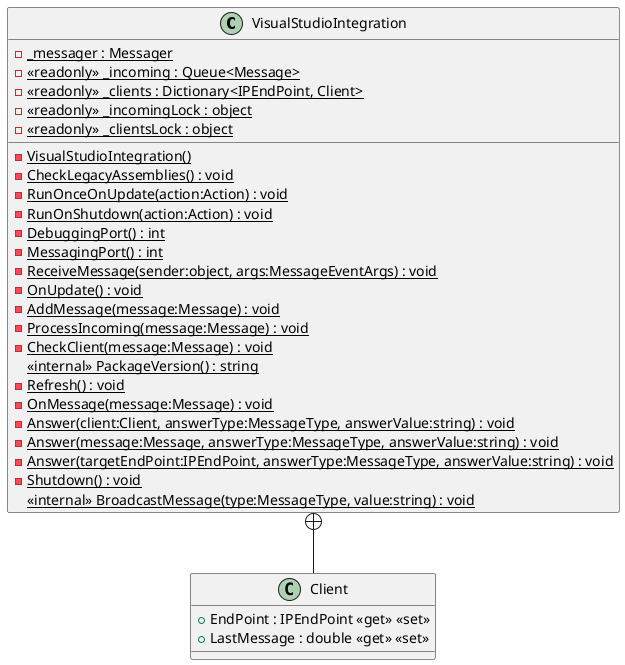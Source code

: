 @startuml
class VisualStudioIntegration {
    - {static} _messager : Messager
    - {static} <<readonly>> _incoming : Queue<Message>
    - {static} <<readonly>> _clients : Dictionary<IPEndPoint, Client>
    - {static} <<readonly>> _incomingLock : object
    - {static} <<readonly>> _clientsLock : object
    {static} - VisualStudioIntegration()
    - {static} CheckLegacyAssemblies() : void
    - {static} RunOnceOnUpdate(action:Action) : void
    - {static} RunOnShutdown(action:Action) : void
    - {static} DebuggingPort() : int
    - {static} MessagingPort() : int
    - {static} ReceiveMessage(sender:object, args:MessageEventArgs) : void
    - {static} OnUpdate() : void
    - {static} AddMessage(message:Message) : void
    - {static} ProcessIncoming(message:Message) : void
    - {static} CheckClient(message:Message) : void
    <<internal>> {static} PackageVersion() : string
    - {static} Refresh() : void
    - {static} OnMessage(message:Message) : void
    - {static} Answer(client:Client, answerType:MessageType, answerValue:string) : void
    - {static} Answer(message:Message, answerType:MessageType, answerValue:string) : void
    - {static} Answer(targetEndPoint:IPEndPoint, answerType:MessageType, answerValue:string) : void
    - {static} Shutdown() : void
    <<internal>> {static} BroadcastMessage(type:MessageType, value:string) : void
}
class Client {
    + EndPoint : IPEndPoint <<get>> <<set>>
    + LastMessage : double <<get>> <<set>>
}
VisualStudioIntegration +-- Client
@enduml
